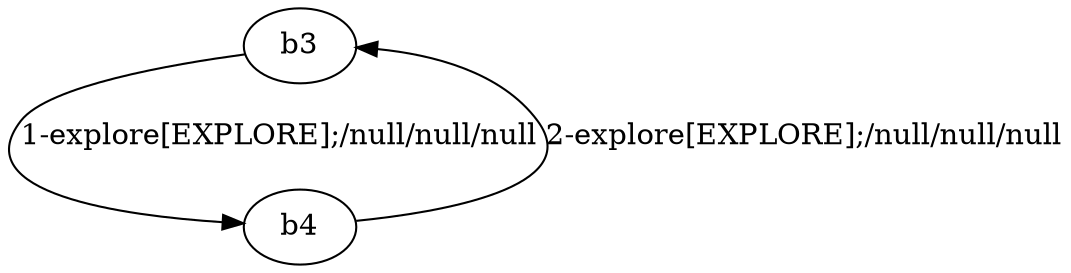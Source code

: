# Total number of goals covered by this test: 1
# b4 --> b3

digraph g {
"b3" -> "b4" [label = "1-explore[EXPLORE];/null/null/null"];
"b4" -> "b3" [label = "2-explore[EXPLORE];/null/null/null"];
}